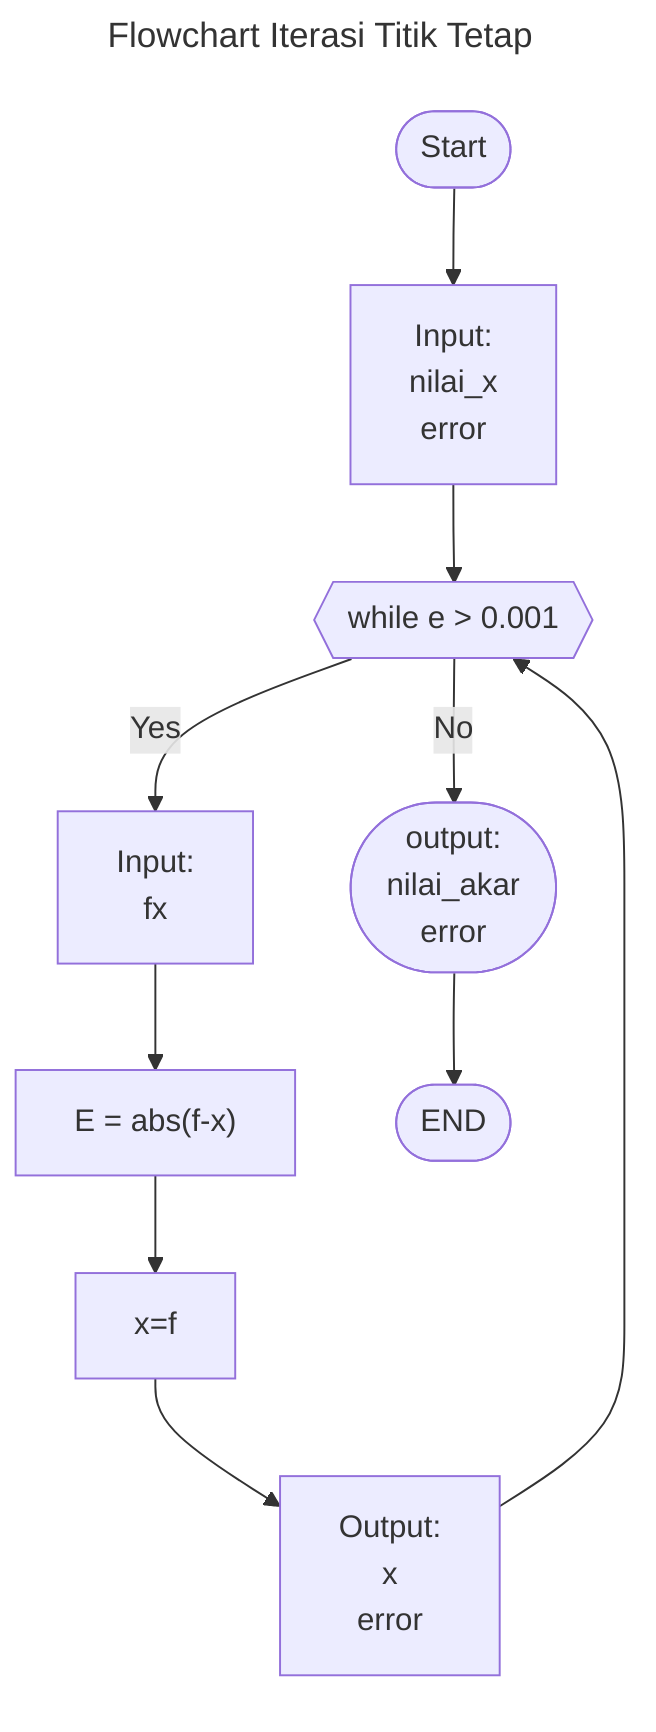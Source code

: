 ---
title : Flowchart Iterasi Titik Tetap
---
flowchart TD
A([Start]) --> B["Input: <br> nilai_x <br> error"]
B --> D{{while e > 0.001 }}
D -->|Yes| E["Input: <br> fx"]
E --> F["E = abs(f-x)"]
F --> G["x=f"]
G --> K["Output: <br> x <br> error"] 
K --> D
D -->|No| H(["output: <br> nilai_akar <br> error"])
H --> Z([END])